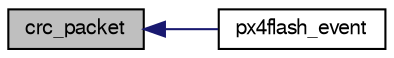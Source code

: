digraph "crc_packet"
{
  edge [fontname="FreeSans",fontsize="10",labelfontname="FreeSans",labelfontsize="10"];
  node [fontname="FreeSans",fontsize="10",shape=record];
  rankdir="LR";
  Node1 [label="crc_packet",height=0.2,width=0.4,color="black", fillcolor="grey75", style="filled", fontcolor="black"];
  Node1 -> Node2 [dir="back",color="midnightblue",fontsize="10",style="solid",fontname="FreeSans"];
  Node2 [label="px4flash_event",height=0.2,width=0.4,color="black", fillcolor="white", style="filled",URL="$px4__flash_8h.html#a5bbeb4ac8fb18641568992822ee3ba00"];
}
